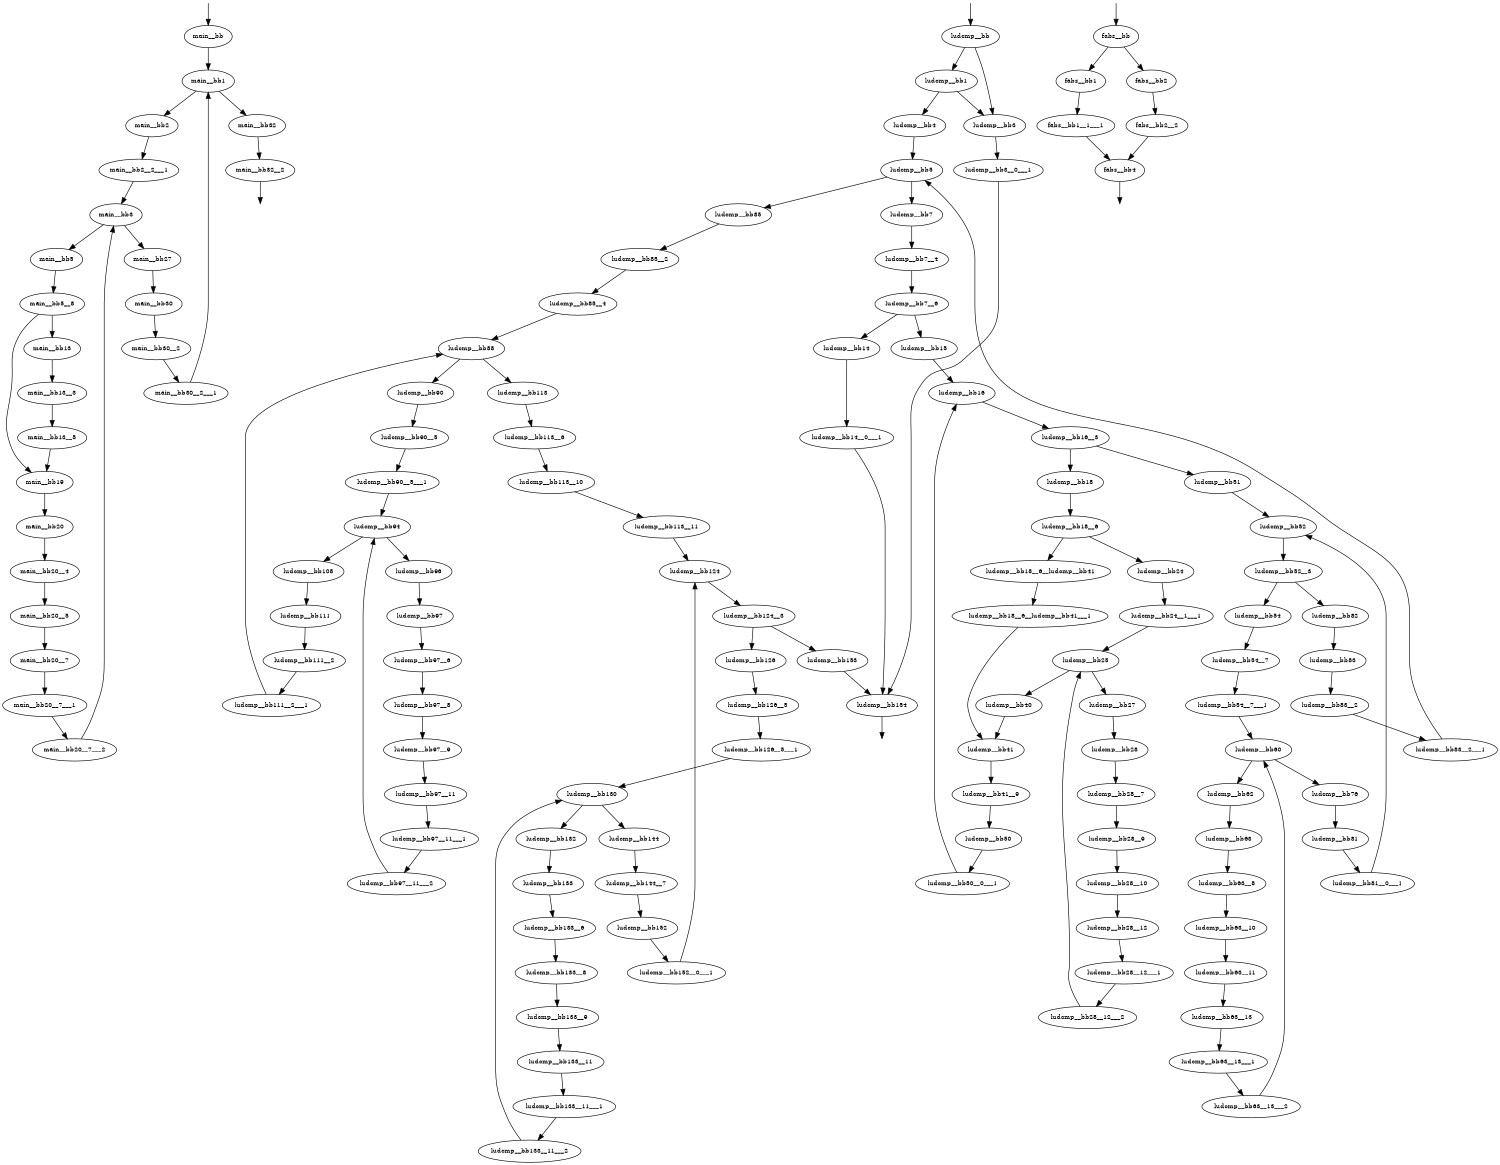 digraph CFG {
size="10,8"
rankdir="TB"
orientation="portrait"
fontsize=10;
   subgraph "main" {
   "main0"[label="main__bb",fontsize=10,width=0.01]
   "main1"[label="main__bb1",fontsize=10,width=0.01]
   "main2"[label="main__bb2",fontsize=10,width=0.01]
   "main3"[label="main__bb2__2___1",fontsize=10,width=0.01]
   "main4"[label="main__bb3",fontsize=10,width=0.01]
   "main5"[label="main__bb5",fontsize=10,width=0.01]
   "main6"[label="main__bb5__8",fontsize=10,width=0.01]
   "main7"[label="main__bb13",fontsize=10,width=0.01]
   "main8"[label="main__bb13__3",fontsize=10,width=0.01]
   "main9"[label="main__bb13__5",fontsize=10,width=0.01]
   "main10"[label="main__bb19",fontsize=10,width=0.01]
   "main11"[label="main__bb20",fontsize=10,width=0.01]
   "main12"[label="main__bb20__4",fontsize=10,width=0.01]
   "main13"[label="main__bb20__5",fontsize=10,width=0.01]
   "main14"[label="main__bb20__7",fontsize=10,width=0.01]
   "main15"[label="main__bb20__7___1",fontsize=10,width=0.01]
   "main16"[label="main__bb20__7___2",fontsize=10,width=0.01]
   "main17"[label="main__bb27",fontsize=10,width=0.01]
   "main18"[label="main__bb30",fontsize=10,width=0.01]
   "main19"[label="main__bb30__2",fontsize=10,width=0.01]
   "main20"[label="main__bb30__2___1",fontsize=10,width=0.01]
   "main21"[label="main__bb32",fontsize=10,width=0.01]
   "main22"[label="main__bb32__2",fontsize=10,width=0.01]
   "main0" -> "main1"
   "main1" -> "main2"
   "main1" -> "main21"
   "main2" -> "main3"
   "main3" -> "main4"
   "main4" -> "main5"
   "main4" -> "main17"
   "main5" -> "main6"
   "main6" -> "main7"
   "main6" -> "main10"
   "main7" -> "main8"
   "main8" -> "main9"
   "main9" -> "main10"
   "main10" -> "main11"
   "main11" -> "main12"
   "main12" -> "main13"
   "main13" -> "main14"
   "main14" -> "main15"
   "main15" -> "main16"
   "main16" -> "main4"
   "main17" -> "main18"
   "main18" -> "main19"
   "main19" -> "main20"
   "main20" -> "main1"
   "main21" -> "main22"
   "main_entry" [label="",color="white",height="0.01",fontsize=10,width=0.01]
   "main_entry" -> "main0"
   "main_exit" [label="",color="white",fontsize=10,width=0.01]
   "main22" -> "main_exit"
}
   subgraph "ludcmp" {
   "ludcmp0"[label="ludcmp__bb",fontsize=10,width=0.01]
   "ludcmp1"[label="ludcmp__bb1",fontsize=10,width=0.01]
   "ludcmp2"[label="ludcmp__bb3",fontsize=10,width=0.01]
   "ludcmp3"[label="ludcmp__bb3__0___1",fontsize=10,width=0.01]
   "ludcmp4"[label="ludcmp__bb4",fontsize=10,width=0.01]
   "ludcmp5"[label="ludcmp__bb5",fontsize=10,width=0.01]
   "ludcmp6"[label="ludcmp__bb7",fontsize=10,width=0.01]
   "ludcmp7"[label="ludcmp__bb7__4",fontsize=10,width=0.01]
   "ludcmp8"[label="ludcmp__bb7__6",fontsize=10,width=0.01]
   "ludcmp9"[label="ludcmp__bb14",fontsize=10,width=0.01]
   "ludcmp10"[label="ludcmp__bb14__0___1",fontsize=10,width=0.01]
   "ludcmp11"[label="ludcmp__bb15",fontsize=10,width=0.01]
   "ludcmp12"[label="ludcmp__bb16",fontsize=10,width=0.01]
   "ludcmp13"[label="ludcmp__bb16__3",fontsize=10,width=0.01]
   "ludcmp14"[label="ludcmp__bb18",fontsize=10,width=0.01]
   "ludcmp15"[label="ludcmp__bb18__6",fontsize=10,width=0.01]
   "ludcmp16"[label="ludcmp__bb18__6__ludcmp__bb41",fontsize=10,width=0.01]
   "ludcmp17"[label="ludcmp__bb18__6__ludcmp__bb41___1",fontsize=10,width=0.01]
   "ludcmp18"[label="ludcmp__bb24",fontsize=10,width=0.01]
   "ludcmp19"[label="ludcmp__bb24__1___1",fontsize=10,width=0.01]
   "ludcmp20"[label="ludcmp__bb25",fontsize=10,width=0.01]
   "ludcmp21"[label="ludcmp__bb27",fontsize=10,width=0.01]
   "ludcmp22"[label="ludcmp__bb28",fontsize=10,width=0.01]
   "ludcmp23"[label="ludcmp__bb28__7",fontsize=10,width=0.01]
   "ludcmp24"[label="ludcmp__bb28__9",fontsize=10,width=0.01]
   "ludcmp25"[label="ludcmp__bb28__10",fontsize=10,width=0.01]
   "ludcmp26"[label="ludcmp__bb28__12",fontsize=10,width=0.01]
   "ludcmp27"[label="ludcmp__bb28__12___1",fontsize=10,width=0.01]
   "ludcmp28"[label="ludcmp__bb28__12___2",fontsize=10,width=0.01]
   "ludcmp29"[label="ludcmp__bb40",fontsize=10,width=0.01]
   "ludcmp30"[label="ludcmp__bb41",fontsize=10,width=0.01]
   "ludcmp31"[label="ludcmp__bb41__9",fontsize=10,width=0.01]
   "ludcmp32"[label="ludcmp__bb50",fontsize=10,width=0.01]
   "ludcmp33"[label="ludcmp__bb50__0___1",fontsize=10,width=0.01]
   "ludcmp34"[label="ludcmp__bb51",fontsize=10,width=0.01]
   "ludcmp35"[label="ludcmp__bb52",fontsize=10,width=0.01]
   "ludcmp36"[label="ludcmp__bb52__3",fontsize=10,width=0.01]
   "ludcmp37"[label="ludcmp__bb54",fontsize=10,width=0.01]
   "ludcmp38"[label="ludcmp__bb54__7",fontsize=10,width=0.01]
   "ludcmp39"[label="ludcmp__bb54__7___1",fontsize=10,width=0.01]
   "ludcmp40"[label="ludcmp__bb60",fontsize=10,width=0.01]
   "ludcmp41"[label="ludcmp__bb62",fontsize=10,width=0.01]
   "ludcmp42"[label="ludcmp__bb63",fontsize=10,width=0.01]
   "ludcmp43"[label="ludcmp__bb63__8",fontsize=10,width=0.01]
   "ludcmp44"[label="ludcmp__bb63__10",fontsize=10,width=0.01]
   "ludcmp45"[label="ludcmp__bb63__11",fontsize=10,width=0.01]
   "ludcmp46"[label="ludcmp__bb63__13",fontsize=10,width=0.01]
   "ludcmp47"[label="ludcmp__bb63__13___1",fontsize=10,width=0.01]
   "ludcmp48"[label="ludcmp__bb63__13___2",fontsize=10,width=0.01]
   "ludcmp49"[label="ludcmp__bb76",fontsize=10,width=0.01]
   "ludcmp50"[label="ludcmp__bb81",fontsize=10,width=0.01]
   "ludcmp51"[label="ludcmp__bb81__0___1",fontsize=10,width=0.01]
   "ludcmp52"[label="ludcmp__bb82",fontsize=10,width=0.01]
   "ludcmp53"[label="ludcmp__bb83",fontsize=10,width=0.01]
   "ludcmp54"[label="ludcmp__bb83__2",fontsize=10,width=0.01]
   "ludcmp55"[label="ludcmp__bb83__2___1",fontsize=10,width=0.01]
   "ludcmp56"[label="ludcmp__bb85",fontsize=10,width=0.01]
   "ludcmp57"[label="ludcmp__bb85__2",fontsize=10,width=0.01]
   "ludcmp58"[label="ludcmp__bb85__4",fontsize=10,width=0.01]
   "ludcmp59"[label="ludcmp__bb88",fontsize=10,width=0.01]
   "ludcmp60"[label="ludcmp__bb90",fontsize=10,width=0.01]
   "ludcmp61"[label="ludcmp__bb90__5",fontsize=10,width=0.01]
   "ludcmp62"[label="ludcmp__bb90__5___1",fontsize=10,width=0.01]
   "ludcmp63"[label="ludcmp__bb94",fontsize=10,width=0.01]
   "ludcmp64"[label="ludcmp__bb96",fontsize=10,width=0.01]
   "ludcmp65"[label="ludcmp__bb97",fontsize=10,width=0.01]
   "ludcmp66"[label="ludcmp__bb97__6",fontsize=10,width=0.01]
   "ludcmp67"[label="ludcmp__bb97__8",fontsize=10,width=0.01]
   "ludcmp68"[label="ludcmp__bb97__9",fontsize=10,width=0.01]
   "ludcmp69"[label="ludcmp__bb97__11",fontsize=10,width=0.01]
   "ludcmp70"[label="ludcmp__bb97__11___1",fontsize=10,width=0.01]
   "ludcmp71"[label="ludcmp__bb97__11___2",fontsize=10,width=0.01]
   "ludcmp72"[label="ludcmp__bb108",fontsize=10,width=0.01]
   "ludcmp73"[label="ludcmp__bb111",fontsize=10,width=0.01]
   "ludcmp74"[label="ludcmp__bb111__2",fontsize=10,width=0.01]
   "ludcmp75"[label="ludcmp__bb111__2___1",fontsize=10,width=0.01]
   "ludcmp76"[label="ludcmp__bb113",fontsize=10,width=0.01]
   "ludcmp77"[label="ludcmp__bb113__6",fontsize=10,width=0.01]
   "ludcmp78"[label="ludcmp__bb113__10",fontsize=10,width=0.01]
   "ludcmp79"[label="ludcmp__bb113__11",fontsize=10,width=0.01]
   "ludcmp80"[label="ludcmp__bb124",fontsize=10,width=0.01]
   "ludcmp81"[label="ludcmp__bb124__3",fontsize=10,width=0.01]
   "ludcmp82"[label="ludcmp__bb126",fontsize=10,width=0.01]
   "ludcmp83"[label="ludcmp__bb126__5",fontsize=10,width=0.01]
   "ludcmp84"[label="ludcmp__bb126__5___1",fontsize=10,width=0.01]
   "ludcmp85"[label="ludcmp__bb130",fontsize=10,width=0.01]
   "ludcmp86"[label="ludcmp__bb132",fontsize=10,width=0.01]
   "ludcmp87"[label="ludcmp__bb133",fontsize=10,width=0.01]
   "ludcmp88"[label="ludcmp__bb133__6",fontsize=10,width=0.01]
   "ludcmp89"[label="ludcmp__bb133__8",fontsize=10,width=0.01]
   "ludcmp90"[label="ludcmp__bb133__9",fontsize=10,width=0.01]
   "ludcmp91"[label="ludcmp__bb133__11",fontsize=10,width=0.01]
   "ludcmp92"[label="ludcmp__bb133__11___1",fontsize=10,width=0.01]
   "ludcmp93"[label="ludcmp__bb133__11___2",fontsize=10,width=0.01]
   "ludcmp94"[label="ludcmp__bb144",fontsize=10,width=0.01]
   "ludcmp95"[label="ludcmp__bb144__7",fontsize=10,width=0.01]
   "ludcmp96"[label="ludcmp__bb152",fontsize=10,width=0.01]
   "ludcmp97"[label="ludcmp__bb152__0___1",fontsize=10,width=0.01]
   "ludcmp98"[label="ludcmp__bb153",fontsize=10,width=0.01]
   "ludcmp99"[label="ludcmp__bb154",fontsize=10,width=0.01]
   "ludcmp0" -> "ludcmp2"
   "ludcmp0" -> "ludcmp1"
   "ludcmp1" -> "ludcmp4"
   "ludcmp1" -> "ludcmp2"
   "ludcmp2" -> "ludcmp3"
   "ludcmp3" -> "ludcmp99"
   "ludcmp4" -> "ludcmp5"
   "ludcmp5" -> "ludcmp6"
   "ludcmp5" -> "ludcmp56"
   "ludcmp6" -> "ludcmp7"
   "ludcmp7" -> "ludcmp8"
   "ludcmp8" -> "ludcmp11"
   "ludcmp8" -> "ludcmp9"
   "ludcmp9" -> "ludcmp10"
   "ludcmp10" -> "ludcmp99"
   "ludcmp11" -> "ludcmp12"
   "ludcmp12" -> "ludcmp13"
   "ludcmp13" -> "ludcmp14"
   "ludcmp13" -> "ludcmp34"
   "ludcmp14" -> "ludcmp15"
   "ludcmp15" -> "ludcmp16"
   "ludcmp15" -> "ludcmp18"
   "ludcmp16" -> "ludcmp17"
   "ludcmp17" -> "ludcmp30"
   "ludcmp18" -> "ludcmp19"
   "ludcmp19" -> "ludcmp20"
   "ludcmp20" -> "ludcmp21"
   "ludcmp20" -> "ludcmp29"
   "ludcmp21" -> "ludcmp22"
   "ludcmp22" -> "ludcmp23"
   "ludcmp23" -> "ludcmp24"
   "ludcmp24" -> "ludcmp25"
   "ludcmp25" -> "ludcmp26"
   "ludcmp26" -> "ludcmp27"
   "ludcmp27" -> "ludcmp28"
   "ludcmp28" -> "ludcmp20"
   "ludcmp29" -> "ludcmp30"
   "ludcmp30" -> "ludcmp31"
   "ludcmp31" -> "ludcmp32"
   "ludcmp32" -> "ludcmp33"
   "ludcmp33" -> "ludcmp12"
   "ludcmp34" -> "ludcmp35"
   "ludcmp35" -> "ludcmp36"
   "ludcmp36" -> "ludcmp37"
   "ludcmp36" -> "ludcmp52"
   "ludcmp37" -> "ludcmp38"
   "ludcmp38" -> "ludcmp39"
   "ludcmp39" -> "ludcmp40"
   "ludcmp40" -> "ludcmp49"
   "ludcmp40" -> "ludcmp41"
   "ludcmp41" -> "ludcmp42"
   "ludcmp42" -> "ludcmp43"
   "ludcmp43" -> "ludcmp44"
   "ludcmp44" -> "ludcmp45"
   "ludcmp45" -> "ludcmp46"
   "ludcmp46" -> "ludcmp47"
   "ludcmp47" -> "ludcmp48"
   "ludcmp48" -> "ludcmp40"
   "ludcmp49" -> "ludcmp50"
   "ludcmp50" -> "ludcmp51"
   "ludcmp51" -> "ludcmp35"
   "ludcmp52" -> "ludcmp53"
   "ludcmp53" -> "ludcmp54"
   "ludcmp54" -> "ludcmp55"
   "ludcmp55" -> "ludcmp5"
   "ludcmp56" -> "ludcmp57"
   "ludcmp57" -> "ludcmp58"
   "ludcmp58" -> "ludcmp59"
   "ludcmp59" -> "ludcmp76"
   "ludcmp59" -> "ludcmp60"
   "ludcmp60" -> "ludcmp61"
   "ludcmp61" -> "ludcmp62"
   "ludcmp62" -> "ludcmp63"
   "ludcmp63" -> "ludcmp64"
   "ludcmp63" -> "ludcmp72"
   "ludcmp64" -> "ludcmp65"
   "ludcmp65" -> "ludcmp66"
   "ludcmp66" -> "ludcmp67"
   "ludcmp67" -> "ludcmp68"
   "ludcmp68" -> "ludcmp69"
   "ludcmp69" -> "ludcmp70"
   "ludcmp70" -> "ludcmp71"
   "ludcmp71" -> "ludcmp63"
   "ludcmp72" -> "ludcmp73"
   "ludcmp73" -> "ludcmp74"
   "ludcmp74" -> "ludcmp75"
   "ludcmp75" -> "ludcmp59"
   "ludcmp76" -> "ludcmp77"
   "ludcmp77" -> "ludcmp78"
   "ludcmp78" -> "ludcmp79"
   "ludcmp79" -> "ludcmp80"
   "ludcmp80" -> "ludcmp81"
   "ludcmp81" -> "ludcmp82"
   "ludcmp81" -> "ludcmp98"
   "ludcmp82" -> "ludcmp83"
   "ludcmp83" -> "ludcmp84"
   "ludcmp84" -> "ludcmp85"
   "ludcmp85" -> "ludcmp94"
   "ludcmp85" -> "ludcmp86"
   "ludcmp86" -> "ludcmp87"
   "ludcmp87" -> "ludcmp88"
   "ludcmp88" -> "ludcmp89"
   "ludcmp89" -> "ludcmp90"
   "ludcmp90" -> "ludcmp91"
   "ludcmp91" -> "ludcmp92"
   "ludcmp92" -> "ludcmp93"
   "ludcmp93" -> "ludcmp85"
   "ludcmp94" -> "ludcmp95"
   "ludcmp95" -> "ludcmp96"
   "ludcmp96" -> "ludcmp97"
   "ludcmp97" -> "ludcmp80"
   "ludcmp98" -> "ludcmp99"
   "ludcmp_entry" [label="",color="white",height="0.01",fontsize=10,width=0.01]
   "ludcmp_entry" -> "ludcmp0"
   "ludcmp_exit" [label="",color="white",fontsize=10,width=0.01]
   "ludcmp99" -> "ludcmp_exit"
}
   subgraph "fabs" {
   "fabs0"[label="fabs__bb",fontsize=10,width=0.01]
   "fabs1"[label="fabs__bb1",fontsize=10,width=0.01]
   "fabs2"[label="fabs__bb1__1___1",fontsize=10,width=0.01]
   "fabs3"[label="fabs__bb2",fontsize=10,width=0.01]
   "fabs4"[label="fabs__bb2__2",fontsize=10,width=0.01]
   "fabs5"[label="fabs__bb4",fontsize=10,width=0.01]
   "fabs0" -> "fabs3"
   "fabs0" -> "fabs1"
   "fabs1" -> "fabs2"
   "fabs2" -> "fabs5"
   "fabs3" -> "fabs4"
   "fabs4" -> "fabs5"
   "fabs_entry" [label="",color="white",height="0.01",fontsize=10,width=0.01]
   "fabs_entry" -> "fabs0"
   "fabs_exit" [label="",color="white",fontsize=10,width=0.01]
   "fabs5" -> "fabs_exit"
}
}
